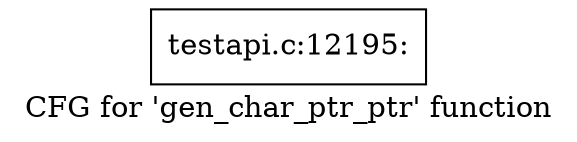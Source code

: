 digraph "CFG for 'gen_char_ptr_ptr' function" {
	label="CFG for 'gen_char_ptr_ptr' function";

	Node0x46ec810 [shape=record,label="{testapi.c:12195:}"];
}
